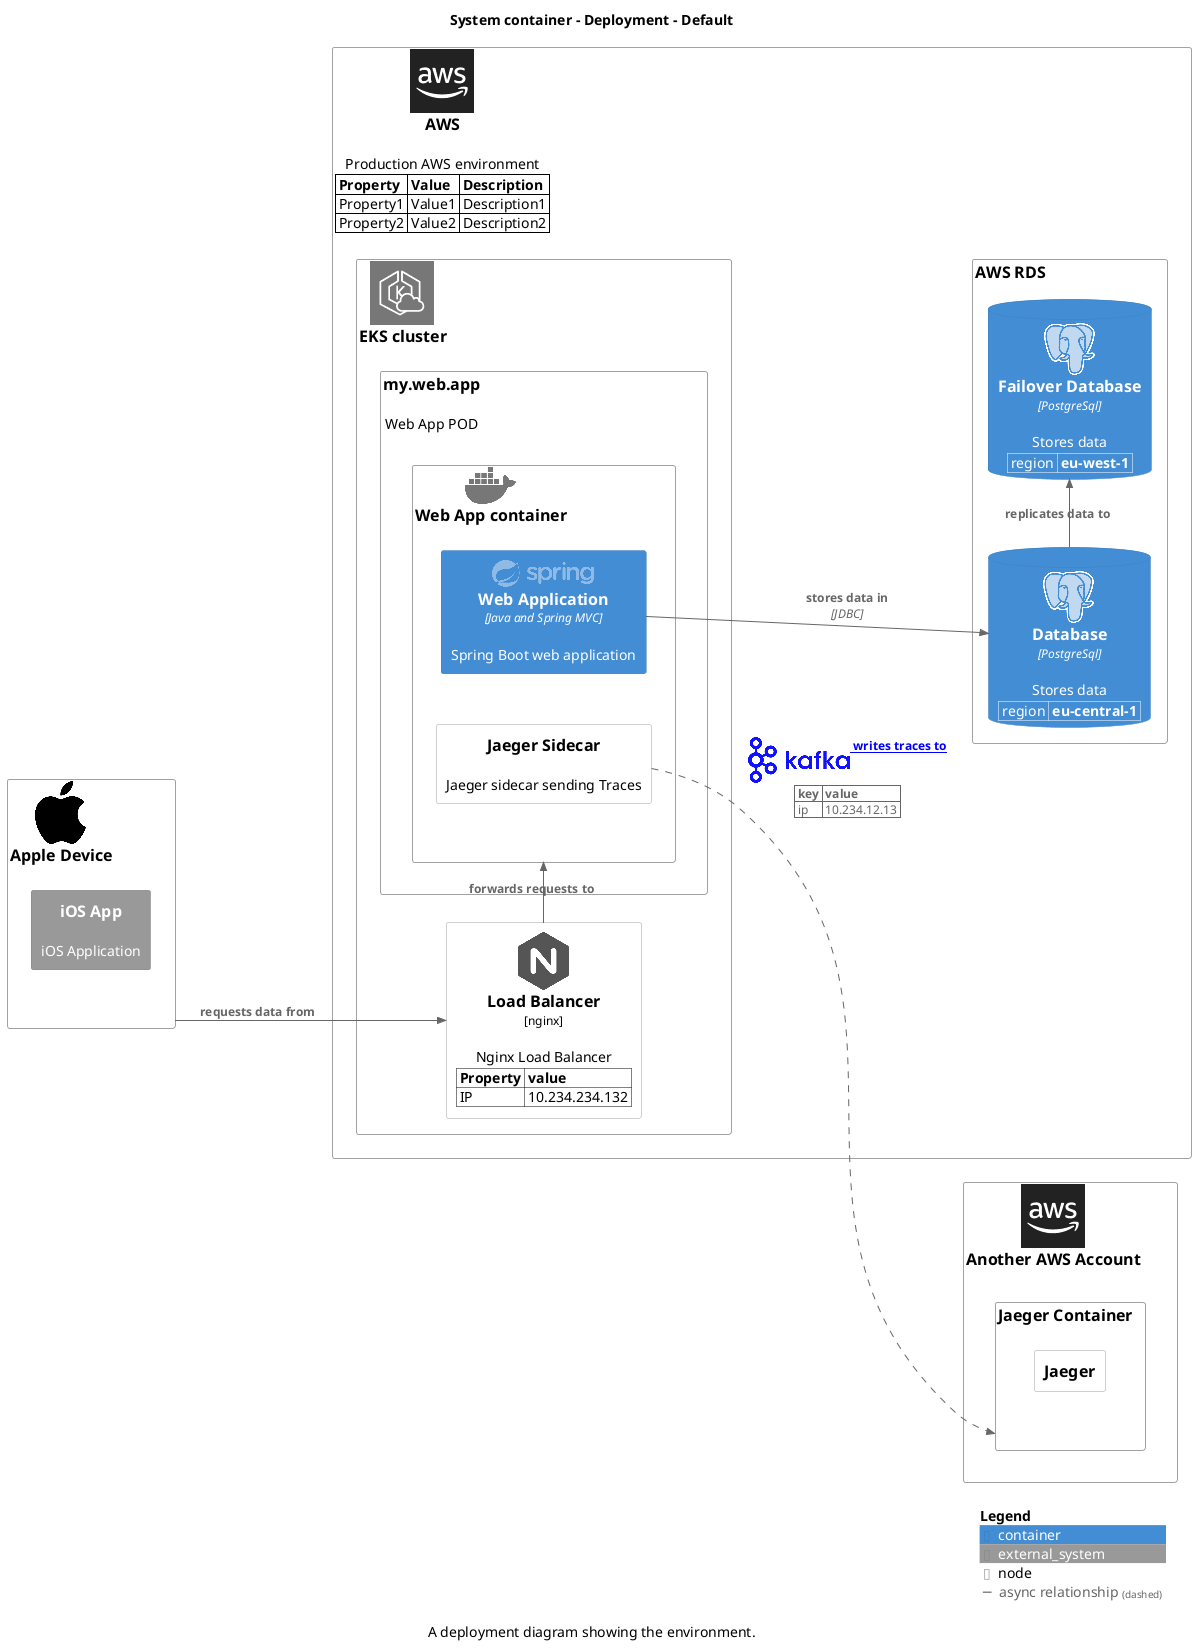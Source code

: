 @startuml(id=Deployment_FileIncludes)
!include <awslib/AWSCommon>
!include <awslib/Containers/EKSCloud>
!include <awslib/GroupIcons/Cloudalt>
!include <logos/apple.puml>
!include <logos/docker-icon.puml>
!include <logos/kafka.puml>
!include <logos/nginx.puml>
!include <logos/postgresql.puml>
!include <logos/spring.puml>
!include <C4/C4_Deployment>
title System container - Deployment - Default
caption A deployment diagram showing the environment.

SHOW_PERSON_OUTLINE()
LAYOUT_LEFT_RIGHT()

AddRelTag("async relationship", $textColor="$ARROW_COLOR", $lineColor="$ARROW_COLOR", $lineStyle = DashedLine())

SetPropertyHeader("Property", "Value", "Description")
AddProperty("Property1", "Value1", "Description1")
AddProperty("Property2", "Value2", "Description2")
Node(8, "AWS", "", "Production AWS environment", "Cloudalt"){
  Node(9, "AWS RDS", "", "", ""){
    WithoutPropertyHeader()
    AddProperty("region", "eu-central-1")
    ContainerDb(11, "Database", "PostgreSql", "Stores data", "postgresql")
    WithoutPropertyHeader()
    AddProperty("region", "eu-west-1")
    ContainerDb(10, "Failover Database", "PostgreSql", "Stores data", "postgresql")
  }
  Node(13, "EKS cluster", "", "", "EKSCloud"){
    Node(14, "my.web.app", "", "Web App POD", ""){
      Node(15, "Web App container", "", "", "docker-icon"){
        Node(18, "Jaeger Sidecar", "", "Jaeger sidecar sending Traces", "")
        Container(16, "Web Application", "Java and Spring MVC", "Spring Boot web application", "spring")
      }
    }
    SetPropertyHeader("Property", "value")
    AddProperty("IP", "10.234.234.132")
    Node(25, "Load Balancer", "nginx", "Nginx Load Balancer", "nginx", $link="https://www.google.de")
  }
}
Node(19, "Another AWS Account", "", "", "Cloudalt"){
  Node(20, "Jaeger Container", "", "", ""){
    Node(22, "Jaeger", "", "", "")
  }
}
Node(23, "Apple Device", "", "", "apple"){
  System_Ext(24, "iOS App", "iOS Application", "")
}
Rel_D(23, 25, "requests data from")
Rel_R(11, 10, "replicates data to")
SetPropertyHeader("key", "value")
AddProperty("ip", "10.234.12.13")
Rel_D(18, 20, "writes traces to", $sprite=kafka, $link="https://www.jaegertracing.io/", $tags="async relationship")
Rel_R(25, 15, "forwards requests to")
Rel_D(16, 11, "stores data in", "JDBC")

skinparam nodesep 50
skinparam ranksep 50
SHOW_LEGEND(true)

@enduml